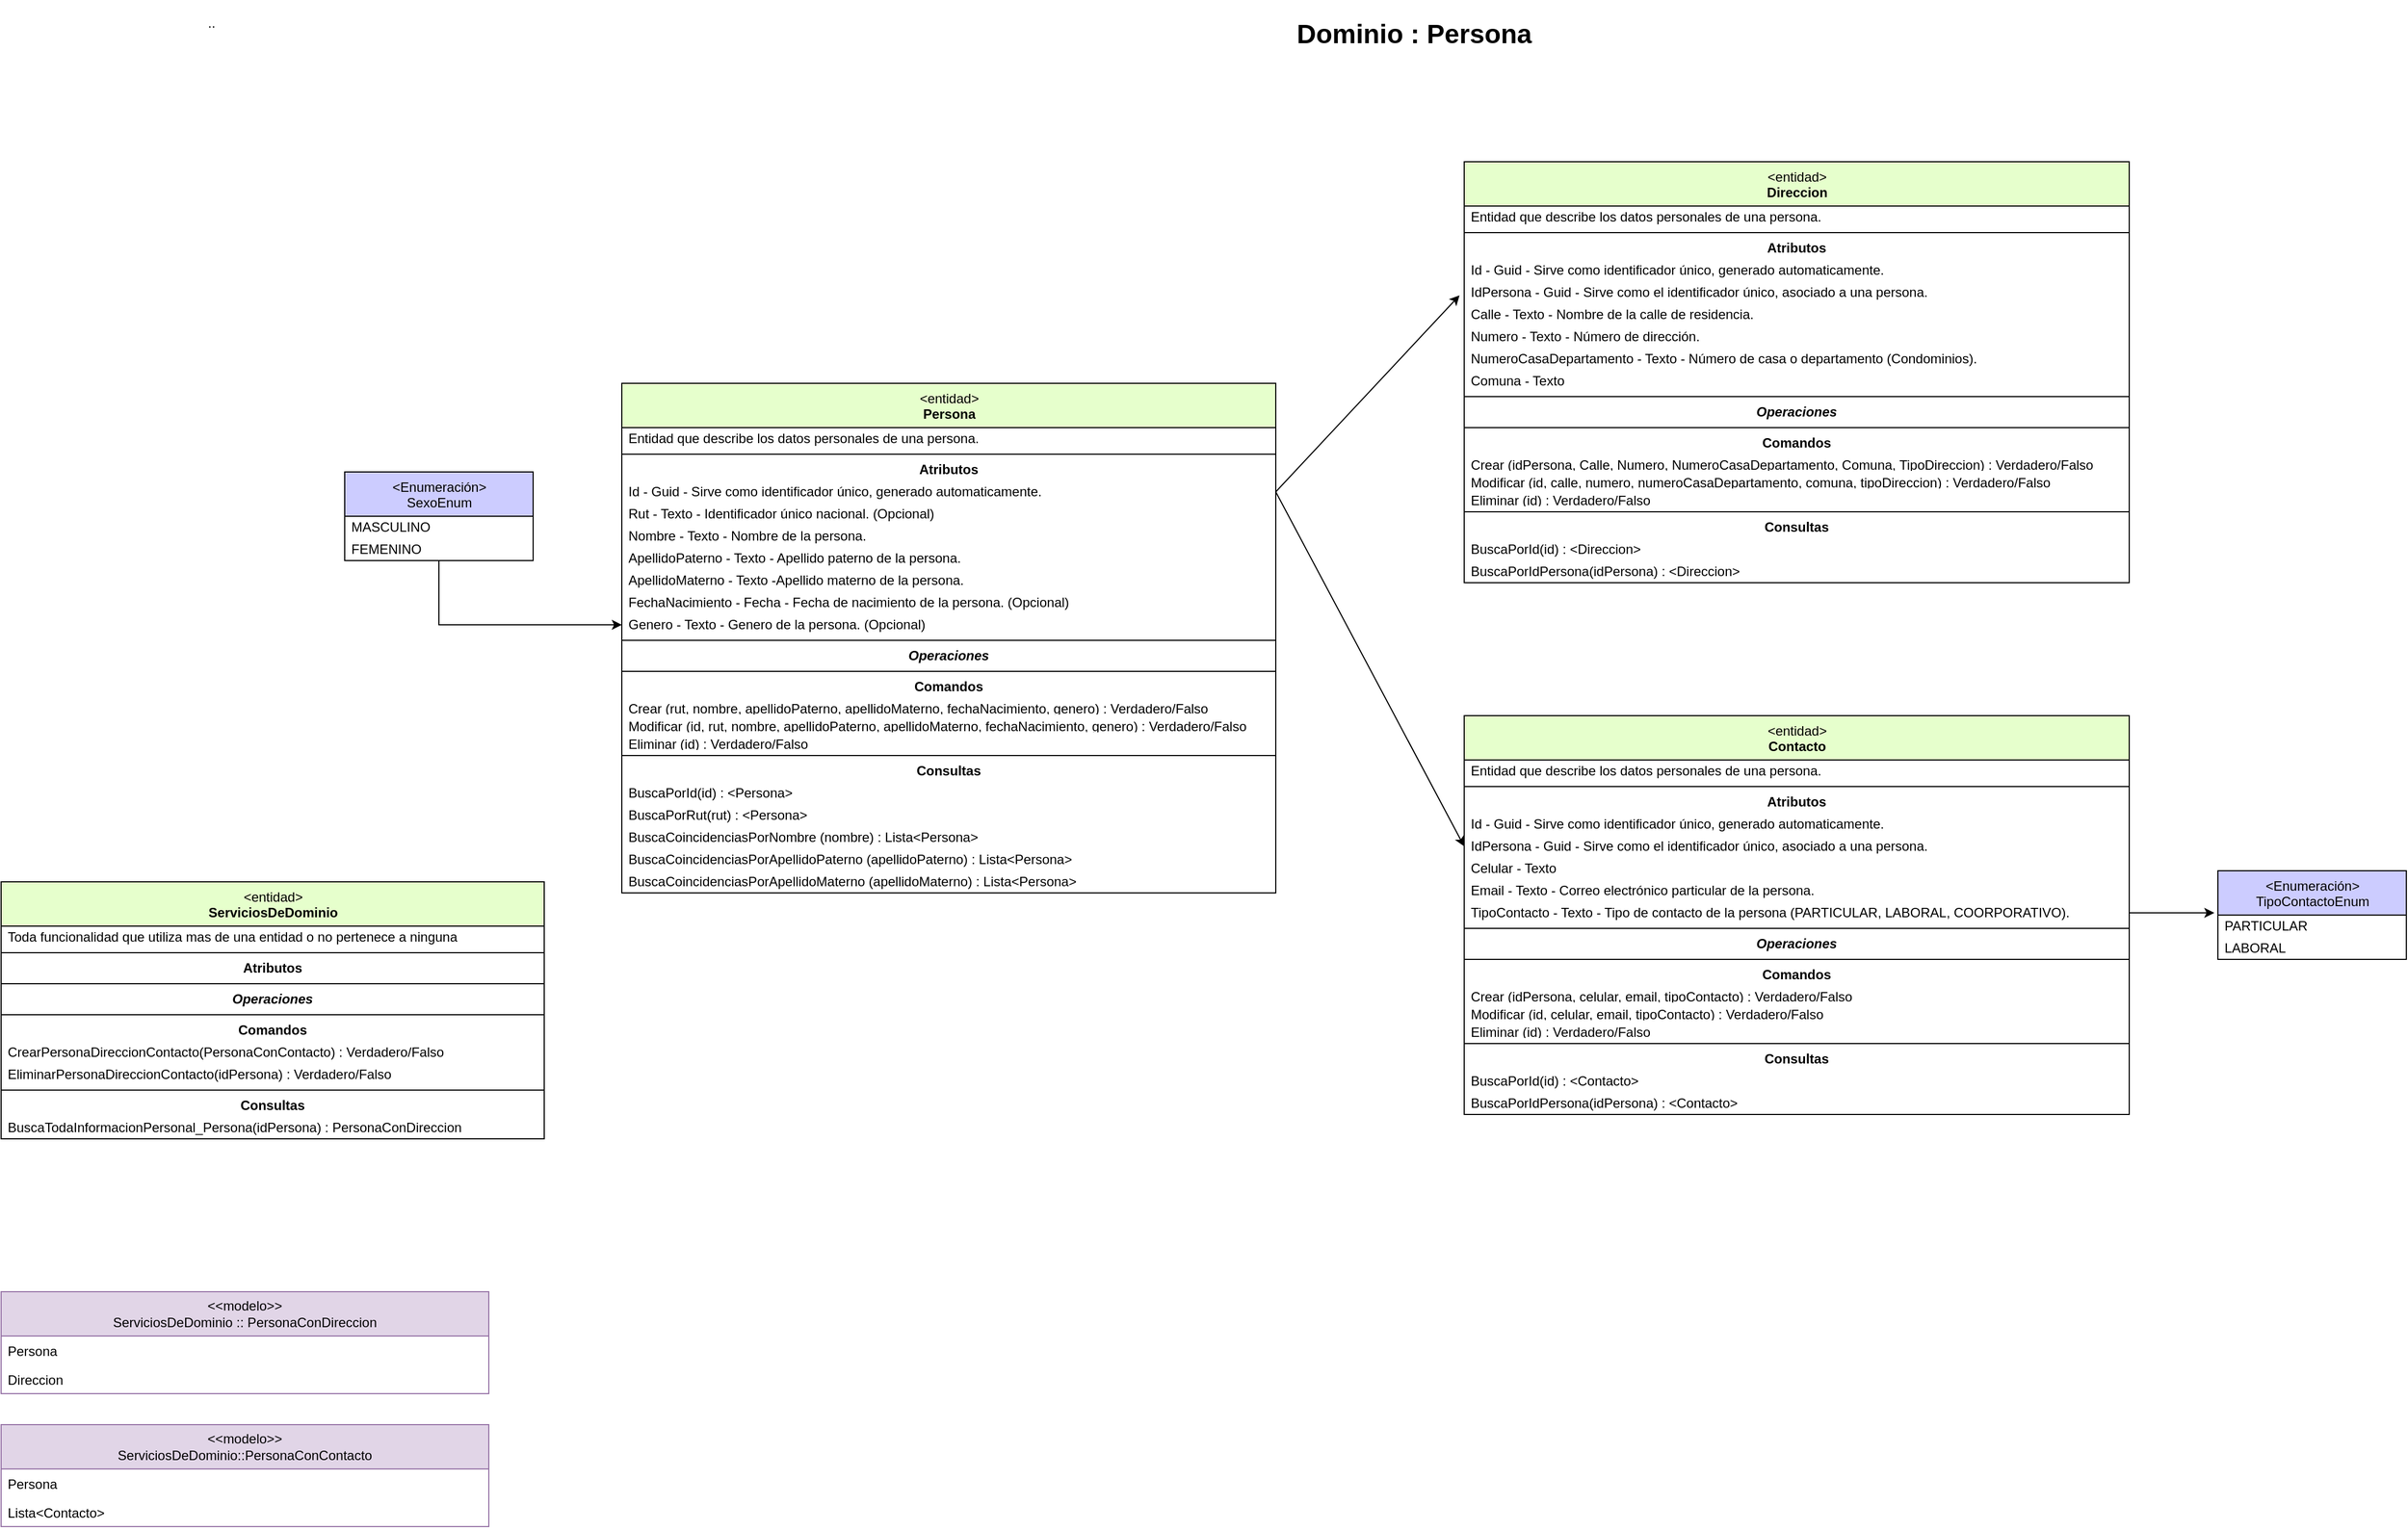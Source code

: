 <mxfile version="22.1.16" type="device">
  <diagram id="axaJpA255Qp3xF8ieOo0" name="Dominio Transitos">
    <mxGraphModel dx="3268" dy="464" grid="1" gridSize="10" guides="1" tooltips="1" connect="1" arrows="1" fold="1" page="1" pageScale="1" pageWidth="1169" pageHeight="827" math="0" shadow="0">
      <root>
        <mxCell id="0" />
        <mxCell id="1" parent="0" />
        <mxCell id="pYLswrqZYhPvGG6OncnL-1" value="&amp;lt;entidad&amp;gt;&lt;br&gt;&lt;b&gt;Persona&lt;/b&gt;" style="swimlane;fontStyle=0;align=center;verticalAlign=top;childLayout=stackLayout;horizontal=1;startSize=40;horizontalStack=0;resizeParent=1;resizeParentMax=0;resizeLast=0;collapsible=0;marginBottom=0;html=1;fillColor=#E6FFCC;" parent="1" vertex="1">
          <mxGeometry x="-760" y="360" width="590" height="460" as="geometry" />
        </mxCell>
        <mxCell id="pYLswrqZYhPvGG6OncnL-85" value="Entidad que describe los datos personales de una persona." style="text;html=1;strokeColor=none;fillColor=none;align=left;verticalAlign=middle;spacingLeft=4;spacingRight=4;overflow=hidden;rotatable=0;points=[[0,0.5],[1,0.5]];portConstraint=eastwest;" parent="pYLswrqZYhPvGG6OncnL-1" vertex="1">
          <mxGeometry y="40" width="590" height="20" as="geometry" />
        </mxCell>
        <mxCell id="pYLswrqZYhPvGG6OncnL-84" value="" style="line;strokeWidth=1;fillColor=none;align=left;verticalAlign=middle;spacingTop=-1;spacingLeft=3;spacingRight=3;rotatable=0;labelPosition=right;points=[];portConstraint=eastwest;" parent="pYLswrqZYhPvGG6OncnL-1" vertex="1">
          <mxGeometry y="60" width="590" height="8" as="geometry" />
        </mxCell>
        <mxCell id="pYLswrqZYhPvGG6OncnL-2" value="&lt;b&gt;Atributos&lt;/b&gt;" style="text;html=1;strokeColor=none;fillColor=none;align=center;verticalAlign=middle;spacingLeft=4;spacingRight=4;overflow=hidden;rotatable=0;points=[[0,0.5],[1,0.5]];portConstraint=eastwest;" parent="pYLswrqZYhPvGG6OncnL-1" vertex="1">
          <mxGeometry y="68" width="590" height="20" as="geometry" />
        </mxCell>
        <mxCell id="JHnltL8-nJGzwgej-gKU-2" value="Id - Guid - Sirve como identificador único, generado automaticamente." style="text;html=1;strokeColor=none;fillColor=none;align=left;verticalAlign=middle;spacingLeft=4;spacingRight=4;overflow=hidden;rotatable=0;points=[[0,0.5],[1,0.5]];portConstraint=eastwest;" parent="pYLswrqZYhPvGG6OncnL-1" vertex="1">
          <mxGeometry y="88" width="590" height="20" as="geometry" />
        </mxCell>
        <mxCell id="pYLswrqZYhPvGG6OncnL-11" value="Rut - Texto - Identificador único nacional. (Opcional)" style="text;html=1;strokeColor=none;fillColor=none;align=left;verticalAlign=middle;spacingLeft=4;spacingRight=4;overflow=hidden;rotatable=0;points=[[0,0.5],[1,0.5]];portConstraint=eastwest;" parent="pYLswrqZYhPvGG6OncnL-1" vertex="1">
          <mxGeometry y="108" width="590" height="20" as="geometry" />
        </mxCell>
        <mxCell id="EbXu0sz_ChYEm4_ZpIHF-2" value="Nombre&amp;nbsp;- Texto - Nombre de la persona." style="text;html=1;strokeColor=none;fillColor=none;align=left;verticalAlign=middle;spacingLeft=4;spacingRight=4;overflow=hidden;rotatable=0;points=[[0,0.5],[1,0.5]];portConstraint=eastwest;" parent="pYLswrqZYhPvGG6OncnL-1" vertex="1">
          <mxGeometry y="128" width="590" height="20" as="geometry" />
        </mxCell>
        <mxCell id="EbXu0sz_ChYEm4_ZpIHF-1" value="ApellidoPaterno&amp;nbsp;- Texto - Apellido paterno de la persona." style="text;html=1;strokeColor=none;fillColor=none;align=left;verticalAlign=middle;spacingLeft=4;spacingRight=4;overflow=hidden;rotatable=0;points=[[0,0.5],[1,0.5]];portConstraint=eastwest;" parent="pYLswrqZYhPvGG6OncnL-1" vertex="1">
          <mxGeometry y="148" width="590" height="20" as="geometry" />
        </mxCell>
        <mxCell id="EbXu0sz_ChYEm4_ZpIHF-5" value="ApellidoMaterno&amp;nbsp;- Texto -Apellido materno de la persona." style="text;html=1;strokeColor=none;fillColor=none;align=left;verticalAlign=middle;spacingLeft=4;spacingRight=4;overflow=hidden;rotatable=0;points=[[0,0.5],[1,0.5]];portConstraint=eastwest;" parent="pYLswrqZYhPvGG6OncnL-1" vertex="1">
          <mxGeometry y="168" width="590" height="20" as="geometry" />
        </mxCell>
        <mxCell id="EbXu0sz_ChYEm4_ZpIHF-4" value="FechaNacimiento - Fecha - Fecha de nacimiento de la persona. (Opcional)" style="text;html=1;strokeColor=none;fillColor=none;align=left;verticalAlign=middle;spacingLeft=4;spacingRight=4;overflow=hidden;rotatable=0;points=[[0,0.5],[1,0.5]];portConstraint=eastwest;" parent="pYLswrqZYhPvGG6OncnL-1" vertex="1">
          <mxGeometry y="188" width="590" height="20" as="geometry" />
        </mxCell>
        <mxCell id="EbXu0sz_ChYEm4_ZpIHF-3" value="Genero - Texto - Genero de la persona. (Opcional)" style="text;html=1;strokeColor=none;fillColor=none;align=left;verticalAlign=middle;spacingLeft=4;spacingRight=4;overflow=hidden;rotatable=0;points=[[0,0.5],[1,0.5]];portConstraint=eastwest;" parent="pYLswrqZYhPvGG6OncnL-1" vertex="1">
          <mxGeometry y="208" width="590" height="20" as="geometry" />
        </mxCell>
        <mxCell id="pYLswrqZYhPvGG6OncnL-6" value="" style="line;strokeWidth=1;fillColor=none;align=left;verticalAlign=middle;spacingTop=-1;spacingLeft=3;spacingRight=3;rotatable=0;labelPosition=right;points=[];portConstraint=eastwest;" parent="pYLswrqZYhPvGG6OncnL-1" vertex="1">
          <mxGeometry y="228" width="590" height="8" as="geometry" />
        </mxCell>
        <mxCell id="pYLswrqZYhPvGG6OncnL-7" value="&lt;b&gt;&lt;i&gt;Operaciones&lt;/i&gt;&lt;/b&gt;" style="text;html=1;strokeColor=none;fillColor=none;align=center;verticalAlign=middle;spacingLeft=4;spacingRight=4;overflow=hidden;rotatable=0;points=[[0,0.5],[1,0.5]];portConstraint=eastwest;" parent="pYLswrqZYhPvGG6OncnL-1" vertex="1">
          <mxGeometry y="236" width="590" height="20" as="geometry" />
        </mxCell>
        <mxCell id="pYLswrqZYhPvGG6OncnL-16" value="" style="line;strokeWidth=1;fillColor=none;align=left;verticalAlign=middle;spacingTop=-1;spacingLeft=3;spacingRight=3;rotatable=0;labelPosition=right;points=[];portConstraint=eastwest;" parent="pYLswrqZYhPvGG6OncnL-1" vertex="1">
          <mxGeometry y="256" width="590" height="8" as="geometry" />
        </mxCell>
        <mxCell id="pYLswrqZYhPvGG6OncnL-18" value="&lt;b&gt;Comandos&lt;/b&gt;" style="text;html=1;strokeColor=none;fillColor=none;align=center;verticalAlign=middle;spacingLeft=4;spacingRight=4;overflow=hidden;rotatable=0;points=[[0,0.5],[1,0.5]];portConstraint=eastwest;" parent="pYLswrqZYhPvGG6OncnL-1" vertex="1">
          <mxGeometry y="264" width="590" height="20" as="geometry" />
        </mxCell>
        <mxCell id="EbXu0sz_ChYEm4_ZpIHF-32" value="&lt;div&gt;Crear (rut, nombre, apellidoPaterno, apellidoMaterno, fechaNacimiento, genero&lt;span style=&quot;background-color: initial;&quot;&gt;) : Verdadero/Falso&lt;/span&gt;&lt;/div&gt;" style="text;html=1;strokeColor=none;fillColor=none;align=left;verticalAlign=middle;spacingLeft=4;spacingRight=4;overflow=hidden;rotatable=0;points=[[0,0.5],[1,0.5]];portConstraint=eastwest;" parent="pYLswrqZYhPvGG6OncnL-1" vertex="1">
          <mxGeometry y="284" width="590" height="16" as="geometry" />
        </mxCell>
        <mxCell id="EbXu0sz_ChYEm4_ZpIHF-34" value="&lt;div&gt;Modificar (id, rut, nombre, apellidoPaterno, apellidoMaterno, fechaNacimiento, genero&lt;span style=&quot;background-color: initial;&quot;&gt;) : Verdadero/Falso&lt;/span&gt;&lt;/div&gt;" style="text;html=1;strokeColor=none;fillColor=none;align=left;verticalAlign=middle;spacingLeft=4;spacingRight=4;overflow=hidden;rotatable=0;points=[[0,0.5],[1,0.5]];portConstraint=eastwest;" parent="pYLswrqZYhPvGG6OncnL-1" vertex="1">
          <mxGeometry y="300" width="590" height="16" as="geometry" />
        </mxCell>
        <mxCell id="EbXu0sz_ChYEm4_ZpIHF-35" value="&lt;div&gt;Eliminar (id&lt;span style=&quot;background-color: initial;&quot;&gt;) : Verdadero/Falso&lt;/span&gt;&lt;/div&gt;" style="text;html=1;strokeColor=none;fillColor=none;align=left;verticalAlign=middle;spacingLeft=4;spacingRight=4;overflow=hidden;rotatable=0;points=[[0,0.5],[1,0.5]];portConstraint=eastwest;" parent="pYLswrqZYhPvGG6OncnL-1" vertex="1">
          <mxGeometry y="316" width="590" height="16" as="geometry" />
        </mxCell>
        <mxCell id="pYLswrqZYhPvGG6OncnL-17" value="" style="line;strokeWidth=1;fillColor=none;align=left;verticalAlign=middle;spacingTop=-1;spacingLeft=3;spacingRight=3;rotatable=0;labelPosition=right;points=[];portConstraint=eastwest;" parent="pYLswrqZYhPvGG6OncnL-1" vertex="1">
          <mxGeometry y="332" width="590" height="8" as="geometry" />
        </mxCell>
        <mxCell id="pYLswrqZYhPvGG6OncnL-20" value="&lt;b&gt;Consultas&lt;/b&gt;" style="text;html=1;strokeColor=none;fillColor=none;align=center;verticalAlign=middle;spacingLeft=4;spacingRight=4;overflow=hidden;rotatable=0;points=[[0,0.5],[1,0.5]];portConstraint=eastwest;" parent="pYLswrqZYhPvGG6OncnL-1" vertex="1">
          <mxGeometry y="340" width="590" height="20" as="geometry" />
        </mxCell>
        <mxCell id="EbXu0sz_ChYEm4_ZpIHF-28" value="BuscaPorId(id) : &amp;lt;Persona&amp;gt;" style="text;html=1;strokeColor=none;fillColor=none;align=left;verticalAlign=middle;spacingLeft=4;spacingRight=4;overflow=hidden;rotatable=0;points=[[0,0.5],[1,0.5]];portConstraint=eastwest;" parent="pYLswrqZYhPvGG6OncnL-1" vertex="1">
          <mxGeometry y="360" width="590" height="20" as="geometry" />
        </mxCell>
        <mxCell id="pYLswrqZYhPvGG6OncnL-19" value="BuscaPorRut(rut) : &amp;lt;Persona&amp;gt;" style="text;html=1;strokeColor=none;fillColor=none;align=left;verticalAlign=middle;spacingLeft=4;spacingRight=4;overflow=hidden;rotatable=0;points=[[0,0.5],[1,0.5]];portConstraint=eastwest;" parent="pYLswrqZYhPvGG6OncnL-1" vertex="1">
          <mxGeometry y="380" width="590" height="20" as="geometry" />
        </mxCell>
        <mxCell id="jItyzTxoOIZ2TyoVM4FB-1" value="BuscaCoincidenciasPorNombre&amp;nbsp;(nombre) : Lista&amp;lt;Persona&amp;gt;" style="text;html=1;strokeColor=none;fillColor=none;align=left;verticalAlign=middle;spacingLeft=4;spacingRight=4;overflow=hidden;rotatable=0;points=[[0,0.5],[1,0.5]];portConstraint=eastwest;" parent="pYLswrqZYhPvGG6OncnL-1" vertex="1">
          <mxGeometry y="400" width="590" height="20" as="geometry" />
        </mxCell>
        <mxCell id="EbXu0sz_ChYEm4_ZpIHF-30" value="BuscaCoincidenciasPorApellidoPaterno&amp;nbsp;(apellidoPaterno) : Lista&amp;lt;Persona&amp;gt;" style="text;html=1;strokeColor=none;fillColor=none;align=left;verticalAlign=middle;spacingLeft=4;spacingRight=4;overflow=hidden;rotatable=0;points=[[0,0.5],[1,0.5]];portConstraint=eastwest;" parent="pYLswrqZYhPvGG6OncnL-1" vertex="1">
          <mxGeometry y="420" width="590" height="20" as="geometry" />
        </mxCell>
        <mxCell id="EbXu0sz_ChYEm4_ZpIHF-31" value="BuscaCoincidenciasPorApellidoMaterno&amp;nbsp;(apellidoMaterno) : Lista&amp;lt;Persona&amp;gt;" style="text;html=1;strokeColor=none;fillColor=none;align=left;verticalAlign=middle;spacingLeft=4;spacingRight=4;overflow=hidden;rotatable=0;points=[[0,0.5],[1,0.5]];portConstraint=eastwest;" parent="pYLswrqZYhPvGG6OncnL-1" vertex="1">
          <mxGeometry y="440" width="590" height="20" as="geometry" />
        </mxCell>
        <mxCell id="pYLswrqZYhPvGG6OncnL-24" value="&lt;h1&gt;&lt;b&gt;&lt;font style=&quot;font-size: 24px;&quot;&gt;Dominio : Persona&lt;/font&gt;&lt;/b&gt;&lt;/h1&gt;" style="text;html=1;strokeColor=none;fillColor=none;align=center;verticalAlign=middle;whiteSpace=wrap;rounded=0;" parent="1" vertex="1">
          <mxGeometry x="-200" y="30" width="310" height="30" as="geometry" />
        </mxCell>
        <mxCell id="sDX3-OLwFtqE5IQQ1U1f-1" value=".." style="text;html=1;strokeColor=none;fillColor=none;align=center;verticalAlign=middle;whiteSpace=wrap;rounded=0;" parent="1" vertex="1">
          <mxGeometry x="-1140" y="20" width="20" height="30" as="geometry" />
        </mxCell>
        <mxCell id="ojsnW5uk8s9jWQKCF5yM-29" style="edgeStyle=orthogonalEdgeStyle;rounded=0;orthogonalLoop=1;jettySize=auto;html=1;entryX=0;entryY=0.5;entryDx=0;entryDy=0;" parent="1" source="ojsnW5uk8s9jWQKCF5yM-25" target="EbXu0sz_ChYEm4_ZpIHF-3" edge="1">
          <mxGeometry relative="1" as="geometry">
            <mxPoint x="-814.34" y="539.46" as="targetPoint" />
          </mxGeometry>
        </mxCell>
        <mxCell id="ojsnW5uk8s9jWQKCF5yM-25" value="&amp;lt;Enumeración&amp;gt;&lt;br&gt;SexoEnum" style="swimlane;fontStyle=0;align=center;verticalAlign=top;childLayout=stackLayout;horizontal=1;startSize=40;horizontalStack=0;resizeParent=1;resizeParentMax=0;resizeLast=0;collapsible=0;marginBottom=0;html=1;fillColor=#CCCCFF;" parent="1" vertex="1">
          <mxGeometry x="-1010" y="440" width="170" height="80" as="geometry" />
        </mxCell>
        <mxCell id="EbXu0sz_ChYEm4_ZpIHF-63" value="MASCULINO" style="text;html=1;strokeColor=none;fillColor=none;align=left;verticalAlign=middle;spacingLeft=4;spacingRight=4;overflow=hidden;rotatable=0;points=[[0,0.5],[1,0.5]];portConstraint=eastwest;" parent="ojsnW5uk8s9jWQKCF5yM-25" vertex="1">
          <mxGeometry y="40" width="170" height="20" as="geometry" />
        </mxCell>
        <mxCell id="EbXu0sz_ChYEm4_ZpIHF-64" value="FEMENINO" style="text;html=1;strokeColor=none;fillColor=none;align=left;verticalAlign=middle;spacingLeft=4;spacingRight=4;overflow=hidden;rotatable=0;points=[[0,0.5],[1,0.5]];portConstraint=eastwest;" parent="ojsnW5uk8s9jWQKCF5yM-25" vertex="1">
          <mxGeometry y="60" width="170" height="20" as="geometry" />
        </mxCell>
        <mxCell id="EbXu0sz_ChYEm4_ZpIHF-36" value="&amp;lt;entidad&amp;gt;&lt;br&gt;&lt;b&gt;Direccion&lt;/b&gt;" style="swimlane;fontStyle=0;align=center;verticalAlign=top;childLayout=stackLayout;horizontal=1;startSize=40;horizontalStack=0;resizeParent=1;resizeParentMax=0;resizeLast=0;collapsible=0;marginBottom=0;html=1;fillColor=#E6FFCC;" parent="1" vertex="1">
          <mxGeometry y="160" width="600" height="380" as="geometry" />
        </mxCell>
        <mxCell id="EbXu0sz_ChYEm4_ZpIHF-37" value="Entidad que describe los datos personales de una persona." style="text;html=1;strokeColor=none;fillColor=none;align=left;verticalAlign=middle;spacingLeft=4;spacingRight=4;overflow=hidden;rotatable=0;points=[[0,0.5],[1,0.5]];portConstraint=eastwest;" parent="EbXu0sz_ChYEm4_ZpIHF-36" vertex="1">
          <mxGeometry y="40" width="600" height="20" as="geometry" />
        </mxCell>
        <mxCell id="EbXu0sz_ChYEm4_ZpIHF-38" value="" style="line;strokeWidth=1;fillColor=none;align=left;verticalAlign=middle;spacingTop=-1;spacingLeft=3;spacingRight=3;rotatable=0;labelPosition=right;points=[];portConstraint=eastwest;" parent="EbXu0sz_ChYEm4_ZpIHF-36" vertex="1">
          <mxGeometry y="60" width="600" height="8" as="geometry" />
        </mxCell>
        <mxCell id="EbXu0sz_ChYEm4_ZpIHF-39" value="&lt;b&gt;Atributos&lt;/b&gt;" style="text;html=1;strokeColor=none;fillColor=none;align=center;verticalAlign=middle;spacingLeft=4;spacingRight=4;overflow=hidden;rotatable=0;points=[[0,0.5],[1,0.5]];portConstraint=eastwest;" parent="EbXu0sz_ChYEm4_ZpIHF-36" vertex="1">
          <mxGeometry y="68" width="600" height="20" as="geometry" />
        </mxCell>
        <mxCell id="EbXu0sz_ChYEm4_ZpIHF-40" value="Id - Guid&amp;nbsp;- Sirve como identificador único, generado automaticamente." style="text;html=1;strokeColor=none;fillColor=none;align=left;verticalAlign=middle;spacingLeft=4;spacingRight=4;overflow=hidden;rotatable=0;points=[[0,0.5],[1,0.5]];portConstraint=eastwest;" parent="EbXu0sz_ChYEm4_ZpIHF-36" vertex="1">
          <mxGeometry y="88" width="600" height="20" as="geometry" />
        </mxCell>
        <mxCell id="EbXu0sz_ChYEm4_ZpIHF-61" value="IdPersona - Guid - Sirve como el identificador único, asociado a una persona." style="text;html=1;strokeColor=none;fillColor=none;align=left;verticalAlign=middle;spacingLeft=4;spacingRight=4;overflow=hidden;rotatable=0;points=[[0,0.5],[1,0.5]];portConstraint=eastwest;" parent="EbXu0sz_ChYEm4_ZpIHF-36" vertex="1">
          <mxGeometry y="108" width="600" height="20" as="geometry" />
        </mxCell>
        <mxCell id="EbXu0sz_ChYEm4_ZpIHF-66" value="Calle - Texto - Nombre de la calle de residencia." style="text;html=1;strokeColor=none;fillColor=none;align=left;verticalAlign=middle;spacingLeft=4;spacingRight=4;overflow=hidden;rotatable=0;points=[[0,0.5],[1,0.5]];portConstraint=eastwest;" parent="EbXu0sz_ChYEm4_ZpIHF-36" vertex="1">
          <mxGeometry y="128" width="600" height="20" as="geometry" />
        </mxCell>
        <mxCell id="CUUe3MoHiiGY6zqLGDCS-44" value="Numero - Texto - Número de dirección." style="text;html=1;strokeColor=none;fillColor=none;align=left;verticalAlign=middle;spacingLeft=4;spacingRight=4;overflow=hidden;rotatable=0;points=[[0,0.5],[1,0.5]];portConstraint=eastwest;" parent="EbXu0sz_ChYEm4_ZpIHF-36" vertex="1">
          <mxGeometry y="148" width="600" height="20" as="geometry" />
        </mxCell>
        <mxCell id="CUUe3MoHiiGY6zqLGDCS-65" value="NumeroCasaDepartamento - Texto - Número de casa o departamento (Condominios)." style="text;html=1;strokeColor=none;fillColor=none;align=left;verticalAlign=middle;spacingLeft=4;spacingRight=4;overflow=hidden;rotatable=0;points=[[0,0.5],[1,0.5]];portConstraint=eastwest;" parent="EbXu0sz_ChYEm4_ZpIHF-36" vertex="1">
          <mxGeometry y="168" width="600" height="20" as="geometry" />
        </mxCell>
        <mxCell id="CUUe3MoHiiGY6zqLGDCS-66" value="Comuna - Texto" style="text;html=1;strokeColor=none;fillColor=none;align=left;verticalAlign=middle;spacingLeft=4;spacingRight=4;overflow=hidden;rotatable=0;points=[[0,0.5],[1,0.5]];portConstraint=eastwest;" parent="EbXu0sz_ChYEm4_ZpIHF-36" vertex="1">
          <mxGeometry y="188" width="600" height="20" as="geometry" />
        </mxCell>
        <mxCell id="EbXu0sz_ChYEm4_ZpIHF-47" value="" style="line;strokeWidth=1;fillColor=none;align=left;verticalAlign=middle;spacingTop=-1;spacingLeft=3;spacingRight=3;rotatable=0;labelPosition=right;points=[];portConstraint=eastwest;" parent="EbXu0sz_ChYEm4_ZpIHF-36" vertex="1">
          <mxGeometry y="208" width="600" height="8" as="geometry" />
        </mxCell>
        <mxCell id="EbXu0sz_ChYEm4_ZpIHF-48" value="&lt;b&gt;&lt;i&gt;Operaciones&lt;/i&gt;&lt;/b&gt;" style="text;html=1;strokeColor=none;fillColor=none;align=center;verticalAlign=middle;spacingLeft=4;spacingRight=4;overflow=hidden;rotatable=0;points=[[0,0.5],[1,0.5]];portConstraint=eastwest;" parent="EbXu0sz_ChYEm4_ZpIHF-36" vertex="1">
          <mxGeometry y="216" width="600" height="20" as="geometry" />
        </mxCell>
        <mxCell id="EbXu0sz_ChYEm4_ZpIHF-49" value="" style="line;strokeWidth=1;fillColor=none;align=left;verticalAlign=middle;spacingTop=-1;spacingLeft=3;spacingRight=3;rotatable=0;labelPosition=right;points=[];portConstraint=eastwest;" parent="EbXu0sz_ChYEm4_ZpIHF-36" vertex="1">
          <mxGeometry y="236" width="600" height="8" as="geometry" />
        </mxCell>
        <mxCell id="EbXu0sz_ChYEm4_ZpIHF-50" value="&lt;b&gt;Comandos&lt;/b&gt;" style="text;html=1;strokeColor=none;fillColor=none;align=center;verticalAlign=middle;spacingLeft=4;spacingRight=4;overflow=hidden;rotatable=0;points=[[0,0.5],[1,0.5]];portConstraint=eastwest;" parent="EbXu0sz_ChYEm4_ZpIHF-36" vertex="1">
          <mxGeometry y="244" width="600" height="20" as="geometry" />
        </mxCell>
        <mxCell id="EbXu0sz_ChYEm4_ZpIHF-51" value="&lt;div&gt;Crear (idPersona, Calle, Numero, NumeroCasaDepartamento, Comuna, TipoDireccion&lt;span style=&quot;background-color: initial;&quot;&gt;) : Verdadero/Falso&lt;/span&gt;&lt;/div&gt;" style="text;html=1;strokeColor=none;fillColor=none;align=left;verticalAlign=middle;spacingLeft=4;spacingRight=4;overflow=hidden;rotatable=0;points=[[0,0.5],[1,0.5]];portConstraint=eastwest;" parent="EbXu0sz_ChYEm4_ZpIHF-36" vertex="1">
          <mxGeometry y="264" width="600" height="16" as="geometry" />
        </mxCell>
        <mxCell id="EbXu0sz_ChYEm4_ZpIHF-52" value="&lt;div&gt;Modificar (id, calle, numero, numeroCasaDepartamento, comuna, tipoDireccion&lt;span style=&quot;background-color: initial;&quot;&gt;) : Verdadero/Falso&lt;/span&gt;&lt;/div&gt;" style="text;html=1;strokeColor=none;fillColor=none;align=left;verticalAlign=middle;spacingLeft=4;spacingRight=4;overflow=hidden;rotatable=0;points=[[0,0.5],[1,0.5]];portConstraint=eastwest;" parent="EbXu0sz_ChYEm4_ZpIHF-36" vertex="1">
          <mxGeometry y="280" width="600" height="16" as="geometry" />
        </mxCell>
        <mxCell id="EbXu0sz_ChYEm4_ZpIHF-53" value="&lt;div&gt;Eliminar (id&lt;span style=&quot;background-color: initial;&quot;&gt;) : Verdadero/Falso&lt;/span&gt;&lt;/div&gt;" style="text;html=1;strokeColor=none;fillColor=none;align=left;verticalAlign=middle;spacingLeft=4;spacingRight=4;overflow=hidden;rotatable=0;points=[[0,0.5],[1,0.5]];portConstraint=eastwest;" parent="EbXu0sz_ChYEm4_ZpIHF-36" vertex="1">
          <mxGeometry y="296" width="600" height="16" as="geometry" />
        </mxCell>
        <mxCell id="EbXu0sz_ChYEm4_ZpIHF-54" value="" style="line;strokeWidth=1;fillColor=none;align=left;verticalAlign=middle;spacingTop=-1;spacingLeft=3;spacingRight=3;rotatable=0;labelPosition=right;points=[];portConstraint=eastwest;" parent="EbXu0sz_ChYEm4_ZpIHF-36" vertex="1">
          <mxGeometry y="312" width="600" height="8" as="geometry" />
        </mxCell>
        <mxCell id="EbXu0sz_ChYEm4_ZpIHF-55" value="&lt;b&gt;Consultas&lt;/b&gt;" style="text;html=1;strokeColor=none;fillColor=none;align=center;verticalAlign=middle;spacingLeft=4;spacingRight=4;overflow=hidden;rotatable=0;points=[[0,0.5],[1,0.5]];portConstraint=eastwest;" parent="EbXu0sz_ChYEm4_ZpIHF-36" vertex="1">
          <mxGeometry y="320" width="600" height="20" as="geometry" />
        </mxCell>
        <mxCell id="EbXu0sz_ChYEm4_ZpIHF-56" value="BuscaPorId(id) : &amp;lt;Direccion&amp;gt;" style="text;html=1;strokeColor=none;fillColor=none;align=left;verticalAlign=middle;spacingLeft=4;spacingRight=4;overflow=hidden;rotatable=0;points=[[0,0.5],[1,0.5]];portConstraint=eastwest;" parent="EbXu0sz_ChYEm4_ZpIHF-36" vertex="1">
          <mxGeometry y="340" width="600" height="20" as="geometry" />
        </mxCell>
        <mxCell id="EbXu0sz_ChYEm4_ZpIHF-57" value="BuscaPorIdPersona(idPersona) : &amp;lt;Direccion&amp;gt;" style="text;html=1;strokeColor=none;fillColor=none;align=left;verticalAlign=middle;spacingLeft=4;spacingRight=4;overflow=hidden;rotatable=0;points=[[0,0.5],[1,0.5]];portConstraint=eastwest;" parent="EbXu0sz_ChYEm4_ZpIHF-36" vertex="1">
          <mxGeometry y="360" width="600" height="20" as="geometry" />
        </mxCell>
        <mxCell id="CUUe3MoHiiGY6zqLGDCS-23" value="&amp;lt;entidad&amp;gt;&lt;br&gt;&lt;b&gt;Contacto&lt;/b&gt;" style="swimlane;fontStyle=0;align=center;verticalAlign=top;childLayout=stackLayout;horizontal=1;startSize=40;horizontalStack=0;resizeParent=1;resizeParentMax=0;resizeLast=0;collapsible=0;marginBottom=0;html=1;fillColor=#E6FFCC;" parent="1" vertex="1">
          <mxGeometry y="660" width="600" height="360" as="geometry" />
        </mxCell>
        <mxCell id="CUUe3MoHiiGY6zqLGDCS-24" value="Entidad que describe los datos personales de una persona." style="text;html=1;strokeColor=none;fillColor=none;align=left;verticalAlign=middle;spacingLeft=4;spacingRight=4;overflow=hidden;rotatable=0;points=[[0,0.5],[1,0.5]];portConstraint=eastwest;" parent="CUUe3MoHiiGY6zqLGDCS-23" vertex="1">
          <mxGeometry y="40" width="600" height="20" as="geometry" />
        </mxCell>
        <mxCell id="CUUe3MoHiiGY6zqLGDCS-25" value="" style="line;strokeWidth=1;fillColor=none;align=left;verticalAlign=middle;spacingTop=-1;spacingLeft=3;spacingRight=3;rotatable=0;labelPosition=right;points=[];portConstraint=eastwest;" parent="CUUe3MoHiiGY6zqLGDCS-23" vertex="1">
          <mxGeometry y="60" width="600" height="8" as="geometry" />
        </mxCell>
        <mxCell id="CUUe3MoHiiGY6zqLGDCS-26" value="&lt;b&gt;Atributos&lt;/b&gt;" style="text;html=1;strokeColor=none;fillColor=none;align=center;verticalAlign=middle;spacingLeft=4;spacingRight=4;overflow=hidden;rotatable=0;points=[[0,0.5],[1,0.5]];portConstraint=eastwest;" parent="CUUe3MoHiiGY6zqLGDCS-23" vertex="1">
          <mxGeometry y="68" width="600" height="20" as="geometry" />
        </mxCell>
        <mxCell id="CUUe3MoHiiGY6zqLGDCS-27" value="Id - Guid&amp;nbsp;- Sirve como identificador único, generado automaticamente." style="text;html=1;strokeColor=none;fillColor=none;align=left;verticalAlign=middle;spacingLeft=4;spacingRight=4;overflow=hidden;rotatable=0;points=[[0,0.5],[1,0.5]];portConstraint=eastwest;" parent="CUUe3MoHiiGY6zqLGDCS-23" vertex="1">
          <mxGeometry y="88" width="600" height="20" as="geometry" />
        </mxCell>
        <mxCell id="CUUe3MoHiiGY6zqLGDCS-28" value="IdPersona - Guid - Sirve como el identificador único, asociado a una persona." style="text;html=1;strokeColor=none;fillColor=none;align=left;verticalAlign=middle;spacingLeft=4;spacingRight=4;overflow=hidden;rotatable=0;points=[[0,0.5],[1,0.5]];portConstraint=eastwest;" parent="CUUe3MoHiiGY6zqLGDCS-23" vertex="1">
          <mxGeometry y="108" width="600" height="20" as="geometry" />
        </mxCell>
        <mxCell id="CUUe3MoHiiGY6zqLGDCS-29" value="Celular - Texto" style="text;html=1;strokeColor=none;fillColor=none;align=left;verticalAlign=middle;spacingLeft=4;spacingRight=4;overflow=hidden;rotatable=0;points=[[0,0.5],[1,0.5]];portConstraint=eastwest;" parent="CUUe3MoHiiGY6zqLGDCS-23" vertex="1">
          <mxGeometry y="128" width="600" height="20" as="geometry" />
        </mxCell>
        <mxCell id="CUUe3MoHiiGY6zqLGDCS-30" value="Email - Texto - Correo electrónico particular de la persona." style="text;html=1;strokeColor=none;fillColor=none;align=left;verticalAlign=middle;spacingLeft=4;spacingRight=4;overflow=hidden;rotatable=0;points=[[0,0.5],[1,0.5]];portConstraint=eastwest;" parent="CUUe3MoHiiGY6zqLGDCS-23" vertex="1">
          <mxGeometry y="148" width="600" height="20" as="geometry" />
        </mxCell>
        <mxCell id="CUUe3MoHiiGY6zqLGDCS-32" value="TipoContacto - Texto - Tipo de contacto de la persona (PARTICULAR, LABORAL, COORPORATIVO)." style="text;html=1;strokeColor=none;fillColor=none;align=left;verticalAlign=middle;spacingLeft=4;spacingRight=4;overflow=hidden;rotatable=0;points=[[0,0.5],[1,0.5]];portConstraint=eastwest;" parent="CUUe3MoHiiGY6zqLGDCS-23" vertex="1">
          <mxGeometry y="168" width="600" height="20" as="geometry" />
        </mxCell>
        <mxCell id="CUUe3MoHiiGY6zqLGDCS-33" value="" style="line;strokeWidth=1;fillColor=none;align=left;verticalAlign=middle;spacingTop=-1;spacingLeft=3;spacingRight=3;rotatable=0;labelPosition=right;points=[];portConstraint=eastwest;" parent="CUUe3MoHiiGY6zqLGDCS-23" vertex="1">
          <mxGeometry y="188" width="600" height="8" as="geometry" />
        </mxCell>
        <mxCell id="CUUe3MoHiiGY6zqLGDCS-34" value="&lt;b&gt;&lt;i&gt;Operaciones&lt;/i&gt;&lt;/b&gt;" style="text;html=1;strokeColor=none;fillColor=none;align=center;verticalAlign=middle;spacingLeft=4;spacingRight=4;overflow=hidden;rotatable=0;points=[[0,0.5],[1,0.5]];portConstraint=eastwest;" parent="CUUe3MoHiiGY6zqLGDCS-23" vertex="1">
          <mxGeometry y="196" width="600" height="20" as="geometry" />
        </mxCell>
        <mxCell id="CUUe3MoHiiGY6zqLGDCS-35" value="" style="line;strokeWidth=1;fillColor=none;align=left;verticalAlign=middle;spacingTop=-1;spacingLeft=3;spacingRight=3;rotatable=0;labelPosition=right;points=[];portConstraint=eastwest;" parent="CUUe3MoHiiGY6zqLGDCS-23" vertex="1">
          <mxGeometry y="216" width="600" height="8" as="geometry" />
        </mxCell>
        <mxCell id="CUUe3MoHiiGY6zqLGDCS-36" value="&lt;b&gt;Comandos&lt;/b&gt;" style="text;html=1;strokeColor=none;fillColor=none;align=center;verticalAlign=middle;spacingLeft=4;spacingRight=4;overflow=hidden;rotatable=0;points=[[0,0.5],[1,0.5]];portConstraint=eastwest;" parent="CUUe3MoHiiGY6zqLGDCS-23" vertex="1">
          <mxGeometry y="224" width="600" height="20" as="geometry" />
        </mxCell>
        <mxCell id="CUUe3MoHiiGY6zqLGDCS-37" value="&lt;div&gt;Crear (idPersona, celular, email, tipoContacto&lt;span style=&quot;background-color: initial;&quot;&gt;) : Verdadero/Falso&lt;/span&gt;&lt;/div&gt;" style="text;html=1;strokeColor=none;fillColor=none;align=left;verticalAlign=middle;spacingLeft=4;spacingRight=4;overflow=hidden;rotatable=0;points=[[0,0.5],[1,0.5]];portConstraint=eastwest;" parent="CUUe3MoHiiGY6zqLGDCS-23" vertex="1">
          <mxGeometry y="244" width="600" height="16" as="geometry" />
        </mxCell>
        <mxCell id="CUUe3MoHiiGY6zqLGDCS-38" value="&lt;div&gt;Modificar (id, celular, email, tipoContacto&lt;span style=&quot;background-color: initial;&quot;&gt;) : Verdadero/Falso&lt;/span&gt;&lt;/div&gt;" style="text;html=1;strokeColor=none;fillColor=none;align=left;verticalAlign=middle;spacingLeft=4;spacingRight=4;overflow=hidden;rotatable=0;points=[[0,0.5],[1,0.5]];portConstraint=eastwest;" parent="CUUe3MoHiiGY6zqLGDCS-23" vertex="1">
          <mxGeometry y="260" width="600" height="16" as="geometry" />
        </mxCell>
        <mxCell id="CUUe3MoHiiGY6zqLGDCS-39" value="&lt;div&gt;Eliminar (id&lt;span style=&quot;background-color: initial;&quot;&gt;) : Verdadero/Falso&lt;/span&gt;&lt;/div&gt;" style="text;html=1;strokeColor=none;fillColor=none;align=left;verticalAlign=middle;spacingLeft=4;spacingRight=4;overflow=hidden;rotatable=0;points=[[0,0.5],[1,0.5]];portConstraint=eastwest;" parent="CUUe3MoHiiGY6zqLGDCS-23" vertex="1">
          <mxGeometry y="276" width="600" height="16" as="geometry" />
        </mxCell>
        <mxCell id="CUUe3MoHiiGY6zqLGDCS-40" value="" style="line;strokeWidth=1;fillColor=none;align=left;verticalAlign=middle;spacingTop=-1;spacingLeft=3;spacingRight=3;rotatable=0;labelPosition=right;points=[];portConstraint=eastwest;" parent="CUUe3MoHiiGY6zqLGDCS-23" vertex="1">
          <mxGeometry y="292" width="600" height="8" as="geometry" />
        </mxCell>
        <mxCell id="CUUe3MoHiiGY6zqLGDCS-41" value="&lt;b&gt;Consultas&lt;/b&gt;" style="text;html=1;strokeColor=none;fillColor=none;align=center;verticalAlign=middle;spacingLeft=4;spacingRight=4;overflow=hidden;rotatable=0;points=[[0,0.5],[1,0.5]];portConstraint=eastwest;" parent="CUUe3MoHiiGY6zqLGDCS-23" vertex="1">
          <mxGeometry y="300" width="600" height="20" as="geometry" />
        </mxCell>
        <mxCell id="CUUe3MoHiiGY6zqLGDCS-42" value="BuscaPorId(id) : &amp;lt;Contacto&amp;gt;" style="text;html=1;strokeColor=none;fillColor=none;align=left;verticalAlign=middle;spacingLeft=4;spacingRight=4;overflow=hidden;rotatable=0;points=[[0,0.5],[1,0.5]];portConstraint=eastwest;" parent="CUUe3MoHiiGY6zqLGDCS-23" vertex="1">
          <mxGeometry y="320" width="600" height="20" as="geometry" />
        </mxCell>
        <mxCell id="CUUe3MoHiiGY6zqLGDCS-43" value="BuscaPorIdPersona(idPersona) : &amp;lt;Contacto&amp;gt;" style="text;html=1;strokeColor=none;fillColor=none;align=left;verticalAlign=middle;spacingLeft=4;spacingRight=4;overflow=hidden;rotatable=0;points=[[0,0.5],[1,0.5]];portConstraint=eastwest;" parent="CUUe3MoHiiGY6zqLGDCS-23" vertex="1">
          <mxGeometry y="340" width="600" height="20" as="geometry" />
        </mxCell>
        <mxCell id="CUUe3MoHiiGY6zqLGDCS-71" value="" style="endArrow=classic;html=1;rounded=0;entryX=-0.007;entryY=0.629;entryDx=0;entryDy=0;entryPerimeter=0;exitX=1;exitY=0.5;exitDx=0;exitDy=0;" parent="1" source="JHnltL8-nJGzwgej-gKU-2" target="EbXu0sz_ChYEm4_ZpIHF-61" edge="1">
          <mxGeometry width="50" height="50" relative="1" as="geometry">
            <mxPoint x="110" y="360" as="sourcePoint" />
            <mxPoint x="160" y="310" as="targetPoint" />
          </mxGeometry>
        </mxCell>
        <mxCell id="CUUe3MoHiiGY6zqLGDCS-74" value="&amp;lt;Enumeración&amp;gt;&lt;br&gt;TipoContactoEnum" style="swimlane;fontStyle=0;align=center;verticalAlign=top;childLayout=stackLayout;horizontal=1;startSize=40;horizontalStack=0;resizeParent=1;resizeParentMax=0;resizeLast=0;collapsible=0;marginBottom=0;html=1;fillColor=#CCCCFF;" parent="1" vertex="1">
          <mxGeometry x="680" y="800" width="170" height="80" as="geometry" />
        </mxCell>
        <mxCell id="CUUe3MoHiiGY6zqLGDCS-75" value="PARTICULAR" style="text;html=1;strokeColor=none;fillColor=none;align=left;verticalAlign=middle;spacingLeft=4;spacingRight=4;overflow=hidden;rotatable=0;points=[[0,0.5],[1,0.5]];portConstraint=eastwest;" parent="CUUe3MoHiiGY6zqLGDCS-74" vertex="1">
          <mxGeometry y="40" width="170" height="20" as="geometry" />
        </mxCell>
        <mxCell id="CUUe3MoHiiGY6zqLGDCS-76" value="LABORAL" style="text;html=1;strokeColor=none;fillColor=none;align=left;verticalAlign=middle;spacingLeft=4;spacingRight=4;overflow=hidden;rotatable=0;points=[[0,0.5],[1,0.5]];portConstraint=eastwest;" parent="CUUe3MoHiiGY6zqLGDCS-74" vertex="1">
          <mxGeometry y="60" width="170" height="20" as="geometry" />
        </mxCell>
        <mxCell id="CUUe3MoHiiGY6zqLGDCS-77" value="" style="endArrow=classic;html=1;rounded=0;entryX=-0.019;entryY=-0.098;entryDx=0;entryDy=0;exitX=1;exitY=0.5;exitDx=0;exitDy=0;entryPerimeter=0;" parent="1" source="CUUe3MoHiiGY6zqLGDCS-32" target="CUUe3MoHiiGY6zqLGDCS-75" edge="1">
          <mxGeometry width="50" height="50" relative="1" as="geometry">
            <mxPoint x="360" y="880" as="sourcePoint" />
            <mxPoint x="410" y="830" as="targetPoint" />
          </mxGeometry>
        </mxCell>
        <mxCell id="CUUe3MoHiiGY6zqLGDCS-78" value="" style="endArrow=classic;html=1;rounded=0;exitX=1;exitY=0.5;exitDx=0;exitDy=0;entryX=0;entryY=0.5;entryDx=0;entryDy=0;" parent="1" source="JHnltL8-nJGzwgej-gKU-2" target="CUUe3MoHiiGY6zqLGDCS-28" edge="1">
          <mxGeometry width="50" height="50" relative="1" as="geometry">
            <mxPoint x="50" y="630" as="sourcePoint" />
            <mxPoint x="100" y="580" as="targetPoint" />
          </mxGeometry>
        </mxCell>
        <mxCell id="smSsmMJSnK-Pd2qtlMIX-1" value="&amp;lt;entidad&amp;gt;&lt;br&gt;&lt;b&gt;ServiciosDeDominio&lt;/b&gt;" style="swimlane;fontStyle=0;align=center;verticalAlign=top;childLayout=stackLayout;horizontal=1;startSize=40;horizontalStack=0;resizeParent=1;resizeParentMax=0;resizeLast=0;collapsible=0;marginBottom=0;html=1;fillColor=#E6FFCC;" vertex="1" parent="1">
          <mxGeometry x="-1320" y="810" width="490" height="232" as="geometry" />
        </mxCell>
        <mxCell id="smSsmMJSnK-Pd2qtlMIX-2" value="Toda funcionalidad que utiliza mas de una entidad o no pertenece a ninguna" style="text;html=1;strokeColor=none;fillColor=none;align=left;verticalAlign=middle;spacingLeft=4;spacingRight=4;overflow=hidden;rotatable=0;points=[[0,0.5],[1,0.5]];portConstraint=eastwest;" vertex="1" parent="smSsmMJSnK-Pd2qtlMIX-1">
          <mxGeometry y="40" width="490" height="20" as="geometry" />
        </mxCell>
        <mxCell id="smSsmMJSnK-Pd2qtlMIX-3" value="" style="line;strokeWidth=1;fillColor=none;align=left;verticalAlign=middle;spacingTop=-1;spacingLeft=3;spacingRight=3;rotatable=0;labelPosition=right;points=[];portConstraint=eastwest;" vertex="1" parent="smSsmMJSnK-Pd2qtlMIX-1">
          <mxGeometry y="60" width="490" height="8" as="geometry" />
        </mxCell>
        <mxCell id="smSsmMJSnK-Pd2qtlMIX-4" value="&lt;b&gt;Atributos&lt;/b&gt;" style="text;html=1;strokeColor=none;fillColor=none;align=center;verticalAlign=middle;spacingLeft=4;spacingRight=4;overflow=hidden;rotatable=0;points=[[0,0.5],[1,0.5]];portConstraint=eastwest;" vertex="1" parent="smSsmMJSnK-Pd2qtlMIX-1">
          <mxGeometry y="68" width="490" height="20" as="geometry" />
        </mxCell>
        <mxCell id="smSsmMJSnK-Pd2qtlMIX-5" value="" style="line;strokeWidth=1;fillColor=none;align=left;verticalAlign=middle;spacingTop=-1;spacingLeft=3;spacingRight=3;rotatable=0;labelPosition=right;points=[];portConstraint=eastwest;" vertex="1" parent="smSsmMJSnK-Pd2qtlMIX-1">
          <mxGeometry y="88" width="490" height="8" as="geometry" />
        </mxCell>
        <mxCell id="smSsmMJSnK-Pd2qtlMIX-6" value="&lt;b&gt;&lt;i&gt;Operaciones&lt;/i&gt;&lt;/b&gt;" style="text;html=1;strokeColor=none;fillColor=none;align=center;verticalAlign=middle;spacingLeft=4;spacingRight=4;overflow=hidden;rotatable=0;points=[[0,0.5],[1,0.5]];portConstraint=eastwest;" vertex="1" parent="smSsmMJSnK-Pd2qtlMIX-1">
          <mxGeometry y="96" width="490" height="20" as="geometry" />
        </mxCell>
        <mxCell id="smSsmMJSnK-Pd2qtlMIX-7" value="" style="line;strokeWidth=1;fillColor=none;align=left;verticalAlign=middle;spacingTop=-1;spacingLeft=3;spacingRight=3;rotatable=0;labelPosition=right;points=[];portConstraint=eastwest;" vertex="1" parent="smSsmMJSnK-Pd2qtlMIX-1">
          <mxGeometry y="116" width="490" height="8" as="geometry" />
        </mxCell>
        <mxCell id="smSsmMJSnK-Pd2qtlMIX-8" value="&lt;b&gt;Comandos&lt;/b&gt;" style="text;html=1;strokeColor=none;fillColor=none;align=center;verticalAlign=middle;spacingLeft=4;spacingRight=4;overflow=hidden;rotatable=0;points=[[0,0.5],[1,0.5]];portConstraint=eastwest;" vertex="1" parent="smSsmMJSnK-Pd2qtlMIX-1">
          <mxGeometry y="124" width="490" height="20" as="geometry" />
        </mxCell>
        <mxCell id="smSsmMJSnK-Pd2qtlMIX-9" value="CrearPersonaDireccionContacto(PersonaConContacto) : Verdadero/Falso" style="text;html=1;strokeColor=none;fillColor=none;align=left;verticalAlign=middle;spacingLeft=4;spacingRight=4;overflow=hidden;rotatable=0;points=[[0,0.5],[1,0.5]];portConstraint=eastwest;" vertex="1" parent="smSsmMJSnK-Pd2qtlMIX-1">
          <mxGeometry y="144" width="490" height="20" as="geometry" />
        </mxCell>
        <mxCell id="smSsmMJSnK-Pd2qtlMIX-10" value="EliminarPersonaDireccionContacto(idPersona) : Verdadero/Falso" style="text;html=1;strokeColor=none;fillColor=none;align=left;verticalAlign=middle;spacingLeft=4;spacingRight=4;overflow=hidden;rotatable=0;points=[[0,0.5],[1,0.5]];portConstraint=eastwest;" vertex="1" parent="smSsmMJSnK-Pd2qtlMIX-1">
          <mxGeometry y="164" width="490" height="20" as="geometry" />
        </mxCell>
        <mxCell id="smSsmMJSnK-Pd2qtlMIX-12" value="" style="line;strokeWidth=1;fillColor=none;align=left;verticalAlign=middle;spacingTop=-1;spacingLeft=3;spacingRight=3;rotatable=0;labelPosition=right;points=[];portConstraint=eastwest;" vertex="1" parent="smSsmMJSnK-Pd2qtlMIX-1">
          <mxGeometry y="184" width="490" height="8" as="geometry" />
        </mxCell>
        <mxCell id="smSsmMJSnK-Pd2qtlMIX-13" value="&lt;b&gt;Consultas&lt;/b&gt;" style="text;html=1;strokeColor=none;fillColor=none;align=center;verticalAlign=middle;spacingLeft=4;spacingRight=4;overflow=hidden;rotatable=0;points=[[0,0.5],[1,0.5]];portConstraint=eastwest;" vertex="1" parent="smSsmMJSnK-Pd2qtlMIX-1">
          <mxGeometry y="192" width="490" height="20" as="geometry" />
        </mxCell>
        <mxCell id="smSsmMJSnK-Pd2qtlMIX-14" value="BuscaTodaInformacionPersonal_Persona(idPersona) : PersonaConDireccion" style="text;html=1;strokeColor=none;fillColor=none;align=left;verticalAlign=middle;spacingLeft=4;spacingRight=4;overflow=hidden;rotatable=0;points=[[0,0.5],[1,0.5]];portConstraint=eastwest;" vertex="1" parent="smSsmMJSnK-Pd2qtlMIX-1">
          <mxGeometry y="212" width="490" height="20" as="geometry" />
        </mxCell>
        <mxCell id="smSsmMJSnK-Pd2qtlMIX-15" value="&amp;lt;&amp;lt;modelo&amp;gt;&amp;gt;&lt;br&gt;ServiciosDeDominio :: PersonaConDireccion" style="swimlane;fontStyle=0;childLayout=stackLayout;horizontal=1;startSize=40;fillColor=#e1d5e7;horizontalStack=0;resizeParent=1;resizeParentMax=0;resizeLast=0;collapsible=1;marginBottom=0;whiteSpace=wrap;html=1;strokeColor=#9673a6;" vertex="1" parent="1">
          <mxGeometry x="-1320" y="1180" width="440" height="92" as="geometry">
            <mxRectangle x="41" y="1600" width="120" height="40" as="alternateBounds" />
          </mxGeometry>
        </mxCell>
        <mxCell id="smSsmMJSnK-Pd2qtlMIX-16" value="Persona" style="text;strokeColor=none;fillColor=none;align=left;verticalAlign=top;spacingLeft=4;spacingRight=4;overflow=hidden;rotatable=0;points=[[0,0.5],[1,0.5]];portConstraint=eastwest;whiteSpace=wrap;html=1;" vertex="1" parent="smSsmMJSnK-Pd2qtlMIX-15">
          <mxGeometry y="40" width="440" height="26" as="geometry" />
        </mxCell>
        <mxCell id="smSsmMJSnK-Pd2qtlMIX-17" value="Direccion" style="text;strokeColor=none;fillColor=none;align=left;verticalAlign=top;spacingLeft=4;spacingRight=4;overflow=hidden;rotatable=0;points=[[0,0.5],[1,0.5]];portConstraint=eastwest;whiteSpace=wrap;html=1;" vertex="1" parent="smSsmMJSnK-Pd2qtlMIX-15">
          <mxGeometry y="66" width="440" height="26" as="geometry" />
        </mxCell>
        <mxCell id="smSsmMJSnK-Pd2qtlMIX-18" value="&amp;lt;&amp;lt;modelo&amp;gt;&amp;gt;&lt;br&gt;ServiciosDeDominio::PersonaConContacto" style="swimlane;fontStyle=0;childLayout=stackLayout;horizontal=1;startSize=40;fillColor=#e1d5e7;horizontalStack=0;resizeParent=1;resizeParentMax=0;resizeLast=0;collapsible=1;marginBottom=0;whiteSpace=wrap;html=1;strokeColor=#9673a6;" vertex="1" parent="1">
          <mxGeometry x="-1320" y="1300" width="440" height="92" as="geometry">
            <mxRectangle x="41" y="1600" width="120" height="40" as="alternateBounds" />
          </mxGeometry>
        </mxCell>
        <mxCell id="smSsmMJSnK-Pd2qtlMIX-19" value="Persona" style="text;strokeColor=none;fillColor=none;align=left;verticalAlign=top;spacingLeft=4;spacingRight=4;overflow=hidden;rotatable=0;points=[[0,0.5],[1,0.5]];portConstraint=eastwest;whiteSpace=wrap;html=1;" vertex="1" parent="smSsmMJSnK-Pd2qtlMIX-18">
          <mxGeometry y="40" width="440" height="26" as="geometry" />
        </mxCell>
        <mxCell id="smSsmMJSnK-Pd2qtlMIX-20" value="Lista&amp;lt;Contacto&amp;gt;" style="text;strokeColor=none;fillColor=none;align=left;verticalAlign=top;spacingLeft=4;spacingRight=4;overflow=hidden;rotatable=0;points=[[0,0.5],[1,0.5]];portConstraint=eastwest;whiteSpace=wrap;html=1;" vertex="1" parent="smSsmMJSnK-Pd2qtlMIX-18">
          <mxGeometry y="66" width="440" height="26" as="geometry" />
        </mxCell>
      </root>
    </mxGraphModel>
  </diagram>
</mxfile>
